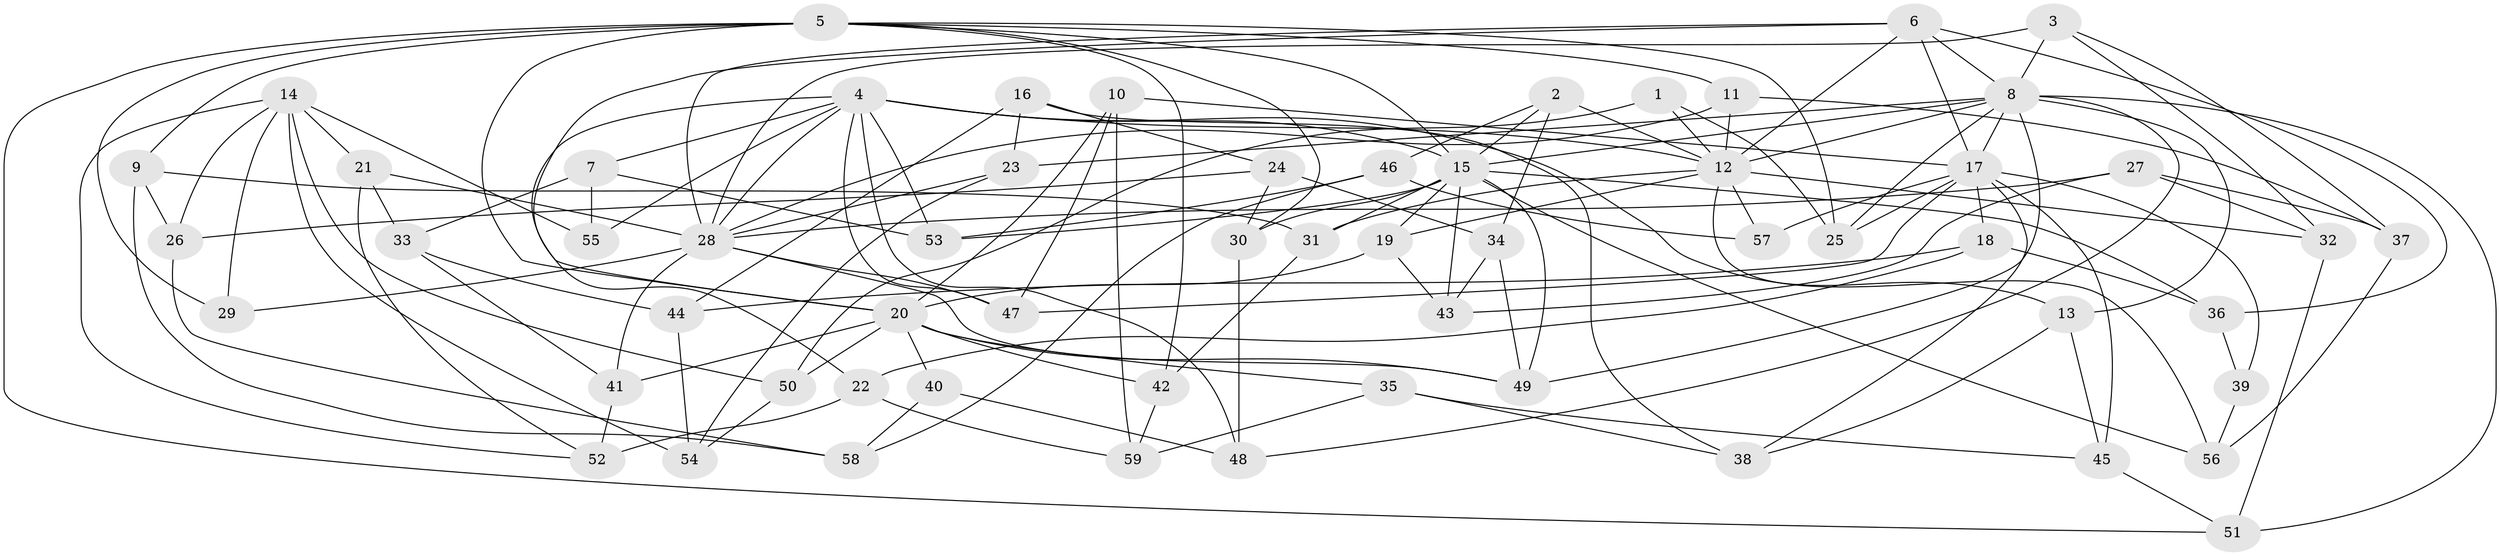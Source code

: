 // original degree distribution, {4: 1.0}
// Generated by graph-tools (version 1.1) at 2025/53/03/04/25 22:53:31]
// undirected, 59 vertices, 144 edges
graph export_dot {
  node [color=gray90,style=filled];
  1;
  2;
  3;
  4;
  5;
  6;
  7;
  8;
  9;
  10;
  11;
  12;
  13;
  14;
  15;
  16;
  17;
  18;
  19;
  20;
  21;
  22;
  23;
  24;
  25;
  26;
  27;
  28;
  29;
  30;
  31;
  32;
  33;
  34;
  35;
  36;
  37;
  38;
  39;
  40;
  41;
  42;
  43;
  44;
  45;
  46;
  47;
  48;
  49;
  50;
  51;
  52;
  53;
  54;
  55;
  56;
  57;
  58;
  59;
  1 -- 12 [weight=2.0];
  1 -- 25 [weight=1.0];
  1 -- 50 [weight=1.0];
  2 -- 12 [weight=1.0];
  2 -- 15 [weight=1.0];
  2 -- 34 [weight=1.0];
  2 -- 46 [weight=1.0];
  3 -- 8 [weight=1.0];
  3 -- 28 [weight=1.0];
  3 -- 32 [weight=1.0];
  3 -- 37 [weight=1.0];
  4 -- 7 [weight=1.0];
  4 -- 12 [weight=1.0];
  4 -- 13 [weight=1.0];
  4 -- 15 [weight=1.0];
  4 -- 22 [weight=1.0];
  4 -- 28 [weight=1.0];
  4 -- 47 [weight=1.0];
  4 -- 48 [weight=1.0];
  4 -- 53 [weight=1.0];
  4 -- 55 [weight=1.0];
  5 -- 9 [weight=1.0];
  5 -- 11 [weight=1.0];
  5 -- 15 [weight=1.0];
  5 -- 20 [weight=2.0];
  5 -- 25 [weight=1.0];
  5 -- 29 [weight=1.0];
  5 -- 30 [weight=1.0];
  5 -- 42 [weight=1.0];
  5 -- 51 [weight=1.0];
  6 -- 8 [weight=1.0];
  6 -- 12 [weight=1.0];
  6 -- 17 [weight=1.0];
  6 -- 20 [weight=1.0];
  6 -- 28 [weight=1.0];
  6 -- 36 [weight=1.0];
  7 -- 33 [weight=1.0];
  7 -- 53 [weight=1.0];
  7 -- 55 [weight=1.0];
  8 -- 12 [weight=1.0];
  8 -- 13 [weight=1.0];
  8 -- 15 [weight=1.0];
  8 -- 17 [weight=1.0];
  8 -- 23 [weight=1.0];
  8 -- 25 [weight=1.0];
  8 -- 48 [weight=1.0];
  8 -- 49 [weight=2.0];
  8 -- 51 [weight=1.0];
  9 -- 26 [weight=1.0];
  9 -- 31 [weight=1.0];
  9 -- 58 [weight=1.0];
  10 -- 17 [weight=1.0];
  10 -- 20 [weight=1.0];
  10 -- 47 [weight=1.0];
  10 -- 59 [weight=1.0];
  11 -- 12 [weight=1.0];
  11 -- 28 [weight=1.0];
  11 -- 37 [weight=1.0];
  12 -- 19 [weight=1.0];
  12 -- 31 [weight=1.0];
  12 -- 32 [weight=1.0];
  12 -- 56 [weight=1.0];
  12 -- 57 [weight=1.0];
  13 -- 38 [weight=1.0];
  13 -- 45 [weight=1.0];
  14 -- 21 [weight=1.0];
  14 -- 26 [weight=1.0];
  14 -- 29 [weight=1.0];
  14 -- 50 [weight=1.0];
  14 -- 52 [weight=1.0];
  14 -- 54 [weight=1.0];
  14 -- 55 [weight=2.0];
  15 -- 19 [weight=1.0];
  15 -- 30 [weight=1.0];
  15 -- 31 [weight=1.0];
  15 -- 36 [weight=1.0];
  15 -- 43 [weight=1.0];
  15 -- 49 [weight=1.0];
  15 -- 53 [weight=1.0];
  15 -- 56 [weight=1.0];
  16 -- 23 [weight=1.0];
  16 -- 24 [weight=1.0];
  16 -- 38 [weight=1.0];
  16 -- 44 [weight=1.0];
  17 -- 18 [weight=1.0];
  17 -- 25 [weight=1.0];
  17 -- 38 [weight=1.0];
  17 -- 39 [weight=2.0];
  17 -- 45 [weight=1.0];
  17 -- 47 [weight=1.0];
  17 -- 57 [weight=2.0];
  18 -- 22 [weight=1.0];
  18 -- 36 [weight=1.0];
  18 -- 44 [weight=1.0];
  19 -- 20 [weight=1.0];
  19 -- 43 [weight=1.0];
  20 -- 35 [weight=1.0];
  20 -- 40 [weight=2.0];
  20 -- 41 [weight=1.0];
  20 -- 42 [weight=1.0];
  20 -- 49 [weight=1.0];
  20 -- 50 [weight=1.0];
  21 -- 28 [weight=1.0];
  21 -- 33 [weight=1.0];
  21 -- 52 [weight=1.0];
  22 -- 52 [weight=1.0];
  22 -- 59 [weight=1.0];
  23 -- 28 [weight=1.0];
  23 -- 54 [weight=1.0];
  24 -- 26 [weight=1.0];
  24 -- 30 [weight=1.0];
  24 -- 34 [weight=1.0];
  26 -- 58 [weight=1.0];
  27 -- 28 [weight=1.0];
  27 -- 32 [weight=1.0];
  27 -- 37 [weight=1.0];
  27 -- 43 [weight=1.0];
  28 -- 29 [weight=2.0];
  28 -- 41 [weight=1.0];
  28 -- 47 [weight=1.0];
  28 -- 49 [weight=1.0];
  30 -- 48 [weight=1.0];
  31 -- 42 [weight=1.0];
  32 -- 51 [weight=1.0];
  33 -- 41 [weight=1.0];
  33 -- 44 [weight=1.0];
  34 -- 43 [weight=1.0];
  34 -- 49 [weight=1.0];
  35 -- 38 [weight=1.0];
  35 -- 45 [weight=1.0];
  35 -- 59 [weight=1.0];
  36 -- 39 [weight=1.0];
  37 -- 56 [weight=1.0];
  39 -- 56 [weight=1.0];
  40 -- 48 [weight=1.0];
  40 -- 58 [weight=1.0];
  41 -- 52 [weight=1.0];
  42 -- 59 [weight=1.0];
  44 -- 54 [weight=1.0];
  45 -- 51 [weight=1.0];
  46 -- 53 [weight=1.0];
  46 -- 57 [weight=1.0];
  46 -- 58 [weight=1.0];
  50 -- 54 [weight=1.0];
}
